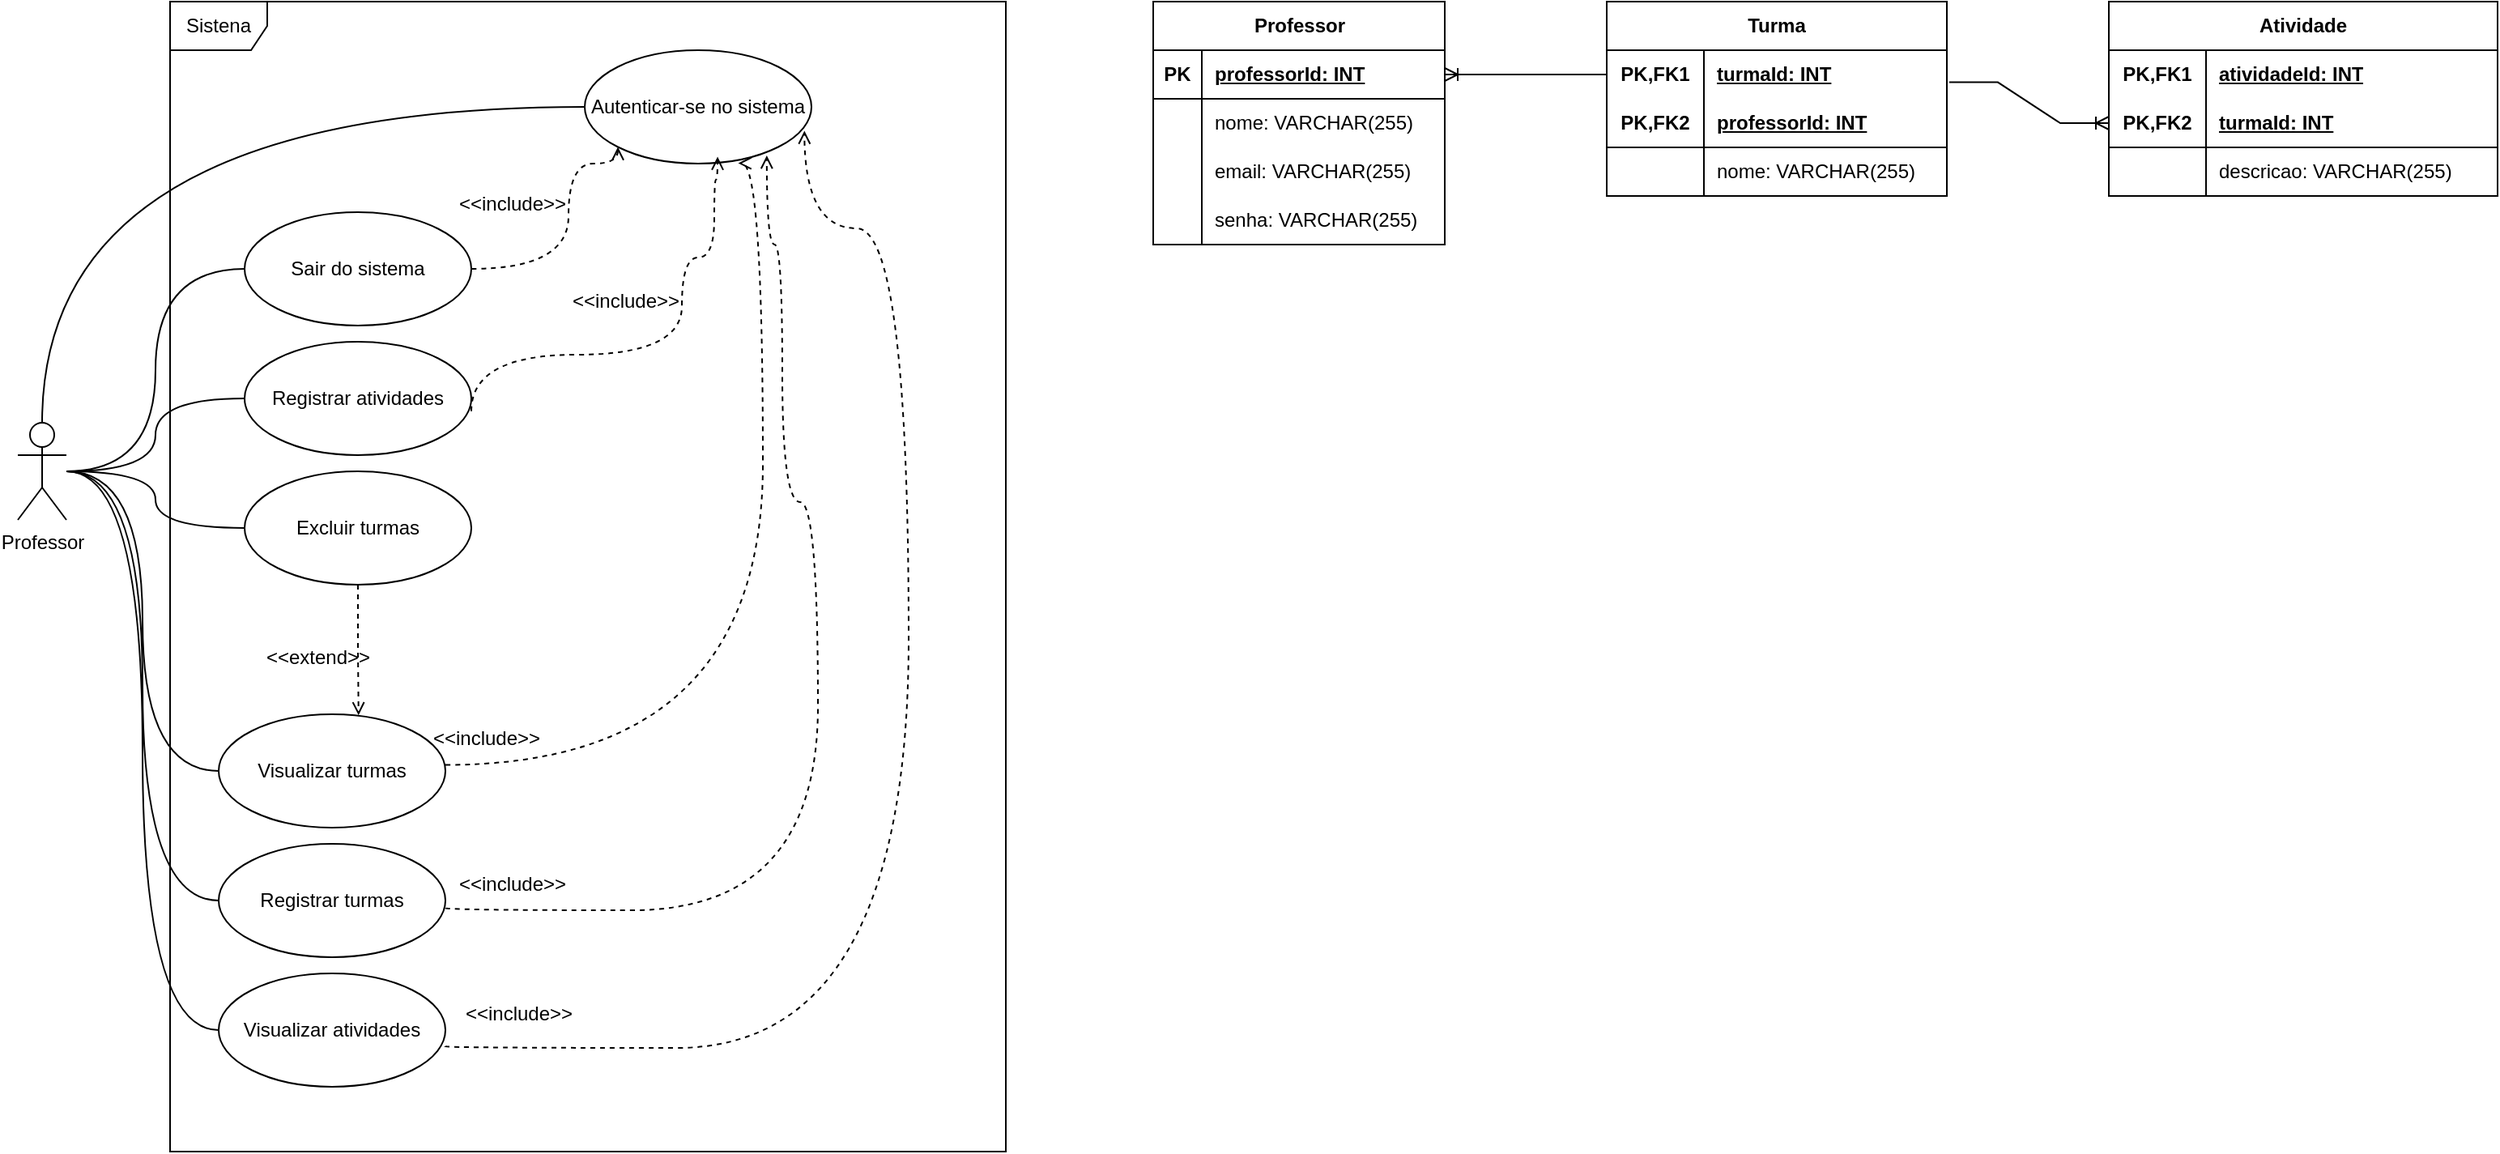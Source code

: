 <mxfile version="24.7.17">
  <diagram id="EYFLEpd9nmjC9aVUvZIi" name="Página-1">
    <mxGraphModel dx="724" dy="384" grid="1" gridSize="10" guides="1" tooltips="1" connect="1" arrows="1" fold="1" page="1" pageScale="1" pageWidth="827" pageHeight="1169" math="0" shadow="0">
      <root>
        <mxCell id="0" />
        <mxCell id="1" parent="0" />
        <mxCell id="WadiFkfnEsMZA0n0kxcw-1" value="Sistena" style="shape=umlFrame;whiteSpace=wrap;html=1;pointerEvents=0;" vertex="1" parent="1">
          <mxGeometry x="203" y="20" width="516" height="710" as="geometry" />
        </mxCell>
        <mxCell id="WadiFkfnEsMZA0n0kxcw-14" style="edgeStyle=orthogonalEdgeStyle;rounded=0;orthogonalLoop=1;jettySize=auto;html=1;entryX=0;entryY=0.5;entryDx=0;entryDy=0;endArrow=none;endFill=0;curved=1;" edge="1" parent="1" source="WadiFkfnEsMZA0n0kxcw-2" target="WadiFkfnEsMZA0n0kxcw-6">
          <mxGeometry relative="1" as="geometry">
            <Array as="points">
              <mxPoint x="124" y="85" />
            </Array>
          </mxGeometry>
        </mxCell>
        <mxCell id="WadiFkfnEsMZA0n0kxcw-15" style="edgeStyle=orthogonalEdgeStyle;rounded=0;orthogonalLoop=1;jettySize=auto;html=1;entryX=0;entryY=0.5;entryDx=0;entryDy=0;endArrow=none;endFill=0;curved=1;" edge="1" parent="1" source="WadiFkfnEsMZA0n0kxcw-2" target="WadiFkfnEsMZA0n0kxcw-7">
          <mxGeometry relative="1" as="geometry" />
        </mxCell>
        <mxCell id="WadiFkfnEsMZA0n0kxcw-18" style="edgeStyle=orthogonalEdgeStyle;rounded=0;orthogonalLoop=1;jettySize=auto;html=1;entryX=0;entryY=0.5;entryDx=0;entryDy=0;endArrow=none;endFill=0;curved=1;" edge="1" parent="1" source="WadiFkfnEsMZA0n0kxcw-2" target="WadiFkfnEsMZA0n0kxcw-12">
          <mxGeometry relative="1" as="geometry" />
        </mxCell>
        <mxCell id="WadiFkfnEsMZA0n0kxcw-19" style="edgeStyle=orthogonalEdgeStyle;rounded=0;orthogonalLoop=1;jettySize=auto;html=1;entryX=0;entryY=0.5;entryDx=0;entryDy=0;endArrow=none;endFill=0;curved=1;" edge="1" parent="1" source="WadiFkfnEsMZA0n0kxcw-2" target="WadiFkfnEsMZA0n0kxcw-8">
          <mxGeometry relative="1" as="geometry" />
        </mxCell>
        <mxCell id="WadiFkfnEsMZA0n0kxcw-20" style="edgeStyle=orthogonalEdgeStyle;rounded=0;orthogonalLoop=1;jettySize=auto;html=1;entryX=0;entryY=0.5;entryDx=0;entryDy=0;endArrow=none;endFill=0;curved=1;" edge="1" parent="1" source="WadiFkfnEsMZA0n0kxcw-2" target="WadiFkfnEsMZA0n0kxcw-9">
          <mxGeometry relative="1" as="geometry" />
        </mxCell>
        <mxCell id="WadiFkfnEsMZA0n0kxcw-21" style="edgeStyle=orthogonalEdgeStyle;rounded=0;orthogonalLoop=1;jettySize=auto;html=1;entryX=0;entryY=0.5;entryDx=0;entryDy=0;endArrow=none;endFill=0;curved=1;" edge="1" parent="1" source="WadiFkfnEsMZA0n0kxcw-2" target="WadiFkfnEsMZA0n0kxcw-10">
          <mxGeometry relative="1" as="geometry" />
        </mxCell>
        <mxCell id="WadiFkfnEsMZA0n0kxcw-22" style="edgeStyle=orthogonalEdgeStyle;rounded=0;orthogonalLoop=1;jettySize=auto;html=1;entryX=0;entryY=0.5;entryDx=0;entryDy=0;endArrow=none;endFill=0;curved=1;" edge="1" parent="1" source="WadiFkfnEsMZA0n0kxcw-2" target="WadiFkfnEsMZA0n0kxcw-11">
          <mxGeometry relative="1" as="geometry" />
        </mxCell>
        <mxCell id="WadiFkfnEsMZA0n0kxcw-2" value="Professor&lt;div&gt;&lt;br&gt;&lt;/div&gt;" style="shape=umlActor;verticalLabelPosition=bottom;verticalAlign=top;html=1;" vertex="1" parent="1">
          <mxGeometry x="109" y="280" width="30" height="60" as="geometry" />
        </mxCell>
        <mxCell id="WadiFkfnEsMZA0n0kxcw-6" value="Autenticar-se no sistema" style="ellipse;whiteSpace=wrap;html=1;" vertex="1" parent="1">
          <mxGeometry x="459" y="50" width="140" height="70" as="geometry" />
        </mxCell>
        <mxCell id="WadiFkfnEsMZA0n0kxcw-23" style="edgeStyle=orthogonalEdgeStyle;rounded=0;orthogonalLoop=1;jettySize=auto;html=1;entryX=0;entryY=1;entryDx=0;entryDy=0;dashed=1;endArrow=open;endFill=0;curved=1;" edge="1" parent="1" source="WadiFkfnEsMZA0n0kxcw-7" target="WadiFkfnEsMZA0n0kxcw-6">
          <mxGeometry relative="1" as="geometry">
            <Array as="points">
              <mxPoint x="449" y="185" />
              <mxPoint x="449" y="120" />
              <mxPoint x="480" y="120" />
            </Array>
          </mxGeometry>
        </mxCell>
        <mxCell id="WadiFkfnEsMZA0n0kxcw-7" value="Sair do sistema" style="ellipse;whiteSpace=wrap;html=1;" vertex="1" parent="1">
          <mxGeometry x="249" y="150" width="140" height="70" as="geometry" />
        </mxCell>
        <mxCell id="WadiFkfnEsMZA0n0kxcw-8" value="Excluir turmas" style="ellipse;whiteSpace=wrap;html=1;" vertex="1" parent="1">
          <mxGeometry x="249" y="310" width="140" height="70" as="geometry" />
        </mxCell>
        <mxCell id="WadiFkfnEsMZA0n0kxcw-9" value="Visualizar turmas" style="ellipse;whiteSpace=wrap;html=1;" vertex="1" parent="1">
          <mxGeometry x="233" y="460" width="140" height="70" as="geometry" />
        </mxCell>
        <mxCell id="WadiFkfnEsMZA0n0kxcw-10" value="Registrar turmas" style="ellipse;whiteSpace=wrap;html=1;" vertex="1" parent="1">
          <mxGeometry x="233" y="540" width="140" height="70" as="geometry" />
        </mxCell>
        <mxCell id="WadiFkfnEsMZA0n0kxcw-11" value="Visualizar atividades" style="ellipse;whiteSpace=wrap;html=1;" vertex="1" parent="1">
          <mxGeometry x="233" y="620" width="140" height="70" as="geometry" />
        </mxCell>
        <mxCell id="WadiFkfnEsMZA0n0kxcw-12" value="Registrar atividades" style="ellipse;whiteSpace=wrap;html=1;" vertex="1" parent="1">
          <mxGeometry x="249" y="230" width="140" height="70" as="geometry" />
        </mxCell>
        <mxCell id="WadiFkfnEsMZA0n0kxcw-24" value="&amp;lt;&amp;lt;include&amp;gt;&amp;gt;" style="text;html=1;align=center;verticalAlign=middle;resizable=0;points=[];autosize=1;strokeColor=none;fillColor=none;" vertex="1" parent="1">
          <mxGeometry x="369" y="130" width="90" height="30" as="geometry" />
        </mxCell>
        <mxCell id="WadiFkfnEsMZA0n0kxcw-25" value="&amp;lt;&amp;lt;include&amp;gt;&amp;gt;" style="text;html=1;align=center;verticalAlign=middle;resizable=0;points=[];autosize=1;strokeColor=none;fillColor=none;" vertex="1" parent="1">
          <mxGeometry x="439" y="190" width="90" height="30" as="geometry" />
        </mxCell>
        <mxCell id="WadiFkfnEsMZA0n0kxcw-26" style="edgeStyle=orthogonalEdgeStyle;rounded=0;orthogonalLoop=1;jettySize=auto;html=1;dashed=1;endArrow=open;endFill=0;curved=1;entryX=0.586;entryY=0.94;entryDx=0;entryDy=0;entryPerimeter=0;" edge="1" parent="1" target="WadiFkfnEsMZA0n0kxcw-6">
          <mxGeometry relative="1" as="geometry">
            <mxPoint x="389" y="272.83" as="sourcePoint" />
            <mxPoint x="542.58" y="130.0" as="targetPoint" />
            <Array as="points">
              <mxPoint x="389" y="238" />
              <mxPoint x="519" y="238" />
              <mxPoint x="519" y="178" />
              <mxPoint x="539" y="178" />
              <mxPoint x="539" y="130" />
              <mxPoint x="541" y="130" />
            </Array>
          </mxGeometry>
        </mxCell>
        <mxCell id="WadiFkfnEsMZA0n0kxcw-28" value="&amp;lt;&amp;lt;include&amp;gt;&amp;gt;" style="text;html=1;align=center;verticalAlign=middle;resizable=0;points=[];autosize=1;strokeColor=none;fillColor=none;" vertex="1" parent="1">
          <mxGeometry x="369" y="550" width="90" height="30" as="geometry" />
        </mxCell>
        <mxCell id="WadiFkfnEsMZA0n0kxcw-29" style="edgeStyle=orthogonalEdgeStyle;rounded=0;orthogonalLoop=1;jettySize=auto;html=1;dashed=1;endArrow=open;endFill=0;curved=1;entryX=0.803;entryY=0.929;entryDx=0;entryDy=0;entryPerimeter=0;" edge="1" parent="1" target="WadiFkfnEsMZA0n0kxcw-6">
          <mxGeometry relative="1" as="geometry">
            <mxPoint x="373" y="579.62" as="sourcePoint" />
            <mxPoint x="573" y="170" as="targetPoint" />
            <Array as="points">
              <mxPoint x="603" y="581" />
              <mxPoint x="603" y="329" />
              <mxPoint x="581" y="329" />
              <mxPoint x="581" y="170" />
              <mxPoint x="571" y="170" />
            </Array>
          </mxGeometry>
        </mxCell>
        <mxCell id="WadiFkfnEsMZA0n0kxcw-30" value="&amp;lt;&amp;lt;include&amp;gt;&amp;gt;" style="text;html=1;align=center;verticalAlign=middle;resizable=0;points=[];autosize=1;strokeColor=none;fillColor=none;" vertex="1" parent="1">
          <mxGeometry x="353" y="460" width="90" height="30" as="geometry" />
        </mxCell>
        <mxCell id="WadiFkfnEsMZA0n0kxcw-31" style="edgeStyle=orthogonalEdgeStyle;rounded=0;orthogonalLoop=1;jettySize=auto;html=1;dashed=1;endArrow=open;endFill=0;curved=1;entryX=0.677;entryY=0.997;entryDx=0;entryDy=0;entryPerimeter=0;" edge="1" parent="1" target="WadiFkfnEsMZA0n0kxcw-6">
          <mxGeometry relative="1" as="geometry">
            <mxPoint x="373" y="491.25" as="sourcePoint" />
            <mxPoint x="562.497" y="169.999" as="targetPoint" />
            <Array as="points">
              <mxPoint x="569" y="491" />
              <mxPoint x="569" y="120" />
            </Array>
          </mxGeometry>
        </mxCell>
        <mxCell id="WadiFkfnEsMZA0n0kxcw-33" style="edgeStyle=orthogonalEdgeStyle;rounded=0;orthogonalLoop=1;jettySize=auto;html=1;dashed=1;endArrow=open;endFill=0;curved=1;entryX=0.969;entryY=0.711;entryDx=0;entryDy=0;entryPerimeter=0;" edge="1" parent="1" target="WadiFkfnEsMZA0n0kxcw-6">
          <mxGeometry relative="1" as="geometry">
            <mxPoint x="372.6" y="665" as="sourcePoint" />
            <mxPoint x="582.6" y="160" as="targetPoint" />
            <Array as="points">
              <mxPoint x="373" y="666" />
              <mxPoint x="659" y="666" />
              <mxPoint x="659" y="160" />
              <mxPoint x="595" y="160" />
            </Array>
          </mxGeometry>
        </mxCell>
        <mxCell id="WadiFkfnEsMZA0n0kxcw-34" value="&amp;lt;&amp;lt;include&amp;gt;&amp;gt;" style="text;html=1;align=center;verticalAlign=middle;resizable=0;points=[];autosize=1;strokeColor=none;fillColor=none;" vertex="1" parent="1">
          <mxGeometry x="373" y="630" width="90" height="30" as="geometry" />
        </mxCell>
        <mxCell id="WadiFkfnEsMZA0n0kxcw-43" style="edgeStyle=orthogonalEdgeStyle;rounded=0;orthogonalLoop=1;jettySize=auto;html=1;entryX=0.617;entryY=0.009;entryDx=0;entryDy=0;entryPerimeter=0;dashed=1;endArrow=open;endFill=0;" edge="1" parent="1" source="WadiFkfnEsMZA0n0kxcw-8" target="WadiFkfnEsMZA0n0kxcw-9">
          <mxGeometry relative="1" as="geometry" />
        </mxCell>
        <mxCell id="WadiFkfnEsMZA0n0kxcw-45" value="&amp;lt;&amp;lt;extend&amp;gt;&amp;gt;" style="text;html=1;align=center;verticalAlign=middle;resizable=0;points=[];autosize=1;strokeColor=none;fillColor=none;" vertex="1" parent="1">
          <mxGeometry x="249" y="410" width="90" height="30" as="geometry" />
        </mxCell>
        <mxCell id="WadiFkfnEsMZA0n0kxcw-49" value="Professor" style="shape=table;startSize=30;container=1;collapsible=1;childLayout=tableLayout;fixedRows=1;rowLines=0;fontStyle=1;align=center;resizeLast=1;html=1;" vertex="1" parent="1">
          <mxGeometry x="810" y="20" width="180" height="150" as="geometry" />
        </mxCell>
        <mxCell id="WadiFkfnEsMZA0n0kxcw-50" value="" style="shape=tableRow;horizontal=0;startSize=0;swimlaneHead=0;swimlaneBody=0;fillColor=none;collapsible=0;dropTarget=0;points=[[0,0.5],[1,0.5]];portConstraint=eastwest;top=0;left=0;right=0;bottom=1;" vertex="1" parent="WadiFkfnEsMZA0n0kxcw-49">
          <mxGeometry y="30" width="180" height="30" as="geometry" />
        </mxCell>
        <mxCell id="WadiFkfnEsMZA0n0kxcw-51" value="PK" style="shape=partialRectangle;connectable=0;fillColor=none;top=0;left=0;bottom=0;right=0;fontStyle=1;overflow=hidden;whiteSpace=wrap;html=1;" vertex="1" parent="WadiFkfnEsMZA0n0kxcw-50">
          <mxGeometry width="30" height="30" as="geometry">
            <mxRectangle width="30" height="30" as="alternateBounds" />
          </mxGeometry>
        </mxCell>
        <mxCell id="WadiFkfnEsMZA0n0kxcw-52" value="professorId: INT" style="shape=partialRectangle;connectable=0;fillColor=none;top=0;left=0;bottom=0;right=0;align=left;spacingLeft=6;fontStyle=5;overflow=hidden;whiteSpace=wrap;html=1;" vertex="1" parent="WadiFkfnEsMZA0n0kxcw-50">
          <mxGeometry x="30" width="150" height="30" as="geometry">
            <mxRectangle width="150" height="30" as="alternateBounds" />
          </mxGeometry>
        </mxCell>
        <mxCell id="WadiFkfnEsMZA0n0kxcw-53" value="" style="shape=tableRow;horizontal=0;startSize=0;swimlaneHead=0;swimlaneBody=0;fillColor=none;collapsible=0;dropTarget=0;points=[[0,0.5],[1,0.5]];portConstraint=eastwest;top=0;left=0;right=0;bottom=0;" vertex="1" parent="WadiFkfnEsMZA0n0kxcw-49">
          <mxGeometry y="60" width="180" height="30" as="geometry" />
        </mxCell>
        <mxCell id="WadiFkfnEsMZA0n0kxcw-54" value="" style="shape=partialRectangle;connectable=0;fillColor=none;top=0;left=0;bottom=0;right=0;editable=1;overflow=hidden;whiteSpace=wrap;html=1;" vertex="1" parent="WadiFkfnEsMZA0n0kxcw-53">
          <mxGeometry width="30" height="30" as="geometry">
            <mxRectangle width="30" height="30" as="alternateBounds" />
          </mxGeometry>
        </mxCell>
        <mxCell id="WadiFkfnEsMZA0n0kxcw-55" value="nome: VARCHAR(255)" style="shape=partialRectangle;connectable=0;fillColor=none;top=0;left=0;bottom=0;right=0;align=left;spacingLeft=6;overflow=hidden;whiteSpace=wrap;html=1;" vertex="1" parent="WadiFkfnEsMZA0n0kxcw-53">
          <mxGeometry x="30" width="150" height="30" as="geometry">
            <mxRectangle width="150" height="30" as="alternateBounds" />
          </mxGeometry>
        </mxCell>
        <mxCell id="WadiFkfnEsMZA0n0kxcw-56" value="" style="shape=tableRow;horizontal=0;startSize=0;swimlaneHead=0;swimlaneBody=0;fillColor=none;collapsible=0;dropTarget=0;points=[[0,0.5],[1,0.5]];portConstraint=eastwest;top=0;left=0;right=0;bottom=0;" vertex="1" parent="WadiFkfnEsMZA0n0kxcw-49">
          <mxGeometry y="90" width="180" height="30" as="geometry" />
        </mxCell>
        <mxCell id="WadiFkfnEsMZA0n0kxcw-57" value="" style="shape=partialRectangle;connectable=0;fillColor=none;top=0;left=0;bottom=0;right=0;editable=1;overflow=hidden;whiteSpace=wrap;html=1;" vertex="1" parent="WadiFkfnEsMZA0n0kxcw-56">
          <mxGeometry width="30" height="30" as="geometry">
            <mxRectangle width="30" height="30" as="alternateBounds" />
          </mxGeometry>
        </mxCell>
        <mxCell id="WadiFkfnEsMZA0n0kxcw-58" value="email: VARCHAR(255)" style="shape=partialRectangle;connectable=0;fillColor=none;top=0;left=0;bottom=0;right=0;align=left;spacingLeft=6;overflow=hidden;whiteSpace=wrap;html=1;" vertex="1" parent="WadiFkfnEsMZA0n0kxcw-56">
          <mxGeometry x="30" width="150" height="30" as="geometry">
            <mxRectangle width="150" height="30" as="alternateBounds" />
          </mxGeometry>
        </mxCell>
        <mxCell id="WadiFkfnEsMZA0n0kxcw-59" value="" style="shape=tableRow;horizontal=0;startSize=0;swimlaneHead=0;swimlaneBody=0;fillColor=none;collapsible=0;dropTarget=0;points=[[0,0.5],[1,0.5]];portConstraint=eastwest;top=0;left=0;right=0;bottom=0;" vertex="1" parent="WadiFkfnEsMZA0n0kxcw-49">
          <mxGeometry y="120" width="180" height="30" as="geometry" />
        </mxCell>
        <mxCell id="WadiFkfnEsMZA0n0kxcw-60" value="" style="shape=partialRectangle;connectable=0;fillColor=none;top=0;left=0;bottom=0;right=0;editable=1;overflow=hidden;whiteSpace=wrap;html=1;" vertex="1" parent="WadiFkfnEsMZA0n0kxcw-59">
          <mxGeometry width="30" height="30" as="geometry">
            <mxRectangle width="30" height="30" as="alternateBounds" />
          </mxGeometry>
        </mxCell>
        <mxCell id="WadiFkfnEsMZA0n0kxcw-61" value="senha: VARCHAR(255)" style="shape=partialRectangle;connectable=0;fillColor=none;top=0;left=0;bottom=0;right=0;align=left;spacingLeft=6;overflow=hidden;whiteSpace=wrap;html=1;" vertex="1" parent="WadiFkfnEsMZA0n0kxcw-59">
          <mxGeometry x="30" width="150" height="30" as="geometry">
            <mxRectangle width="150" height="30" as="alternateBounds" />
          </mxGeometry>
        </mxCell>
        <mxCell id="WadiFkfnEsMZA0n0kxcw-75" value="Turma" style="shape=table;startSize=30;container=1;collapsible=1;childLayout=tableLayout;fixedRows=1;rowLines=0;fontStyle=1;align=center;resizeLast=1;html=1;whiteSpace=wrap;" vertex="1" parent="1">
          <mxGeometry x="1090" y="20" width="210" height="120" as="geometry" />
        </mxCell>
        <mxCell id="WadiFkfnEsMZA0n0kxcw-76" value="" style="shape=tableRow;horizontal=0;startSize=0;swimlaneHead=0;swimlaneBody=0;fillColor=none;collapsible=0;dropTarget=0;points=[[0,0.5],[1,0.5]];portConstraint=eastwest;top=0;left=0;right=0;bottom=0;html=1;" vertex="1" parent="WadiFkfnEsMZA0n0kxcw-75">
          <mxGeometry y="30" width="210" height="30" as="geometry" />
        </mxCell>
        <mxCell id="WadiFkfnEsMZA0n0kxcw-77" value="PK,FK1" style="shape=partialRectangle;connectable=0;fillColor=none;top=0;left=0;bottom=0;right=0;fontStyle=1;overflow=hidden;html=1;whiteSpace=wrap;" vertex="1" parent="WadiFkfnEsMZA0n0kxcw-76">
          <mxGeometry width="60" height="30" as="geometry">
            <mxRectangle width="60" height="30" as="alternateBounds" />
          </mxGeometry>
        </mxCell>
        <mxCell id="WadiFkfnEsMZA0n0kxcw-78" value="turmaId: INT" style="shape=partialRectangle;connectable=0;fillColor=none;top=0;left=0;bottom=0;right=0;align=left;spacingLeft=6;fontStyle=5;overflow=hidden;html=1;whiteSpace=wrap;" vertex="1" parent="WadiFkfnEsMZA0n0kxcw-76">
          <mxGeometry x="60" width="150" height="30" as="geometry">
            <mxRectangle width="150" height="30" as="alternateBounds" />
          </mxGeometry>
        </mxCell>
        <mxCell id="WadiFkfnEsMZA0n0kxcw-79" value="" style="shape=tableRow;horizontal=0;startSize=0;swimlaneHead=0;swimlaneBody=0;fillColor=none;collapsible=0;dropTarget=0;points=[[0,0.5],[1,0.5]];portConstraint=eastwest;top=0;left=0;right=0;bottom=1;html=1;" vertex="1" parent="WadiFkfnEsMZA0n0kxcw-75">
          <mxGeometry y="60" width="210" height="30" as="geometry" />
        </mxCell>
        <mxCell id="WadiFkfnEsMZA0n0kxcw-80" value="PK,FK2" style="shape=partialRectangle;connectable=0;fillColor=none;top=0;left=0;bottom=0;right=0;fontStyle=1;overflow=hidden;html=1;whiteSpace=wrap;" vertex="1" parent="WadiFkfnEsMZA0n0kxcw-79">
          <mxGeometry width="60" height="30" as="geometry">
            <mxRectangle width="60" height="30" as="alternateBounds" />
          </mxGeometry>
        </mxCell>
        <mxCell id="WadiFkfnEsMZA0n0kxcw-81" value="professorId: INT" style="shape=partialRectangle;connectable=0;fillColor=none;top=0;left=0;bottom=0;right=0;align=left;spacingLeft=6;fontStyle=5;overflow=hidden;html=1;whiteSpace=wrap;" vertex="1" parent="WadiFkfnEsMZA0n0kxcw-79">
          <mxGeometry x="60" width="150" height="30" as="geometry">
            <mxRectangle width="150" height="30" as="alternateBounds" />
          </mxGeometry>
        </mxCell>
        <mxCell id="WadiFkfnEsMZA0n0kxcw-82" value="" style="shape=tableRow;horizontal=0;startSize=0;swimlaneHead=0;swimlaneBody=0;fillColor=none;collapsible=0;dropTarget=0;points=[[0,0.5],[1,0.5]];portConstraint=eastwest;top=0;left=0;right=0;bottom=0;html=1;" vertex="1" parent="WadiFkfnEsMZA0n0kxcw-75">
          <mxGeometry y="90" width="210" height="30" as="geometry" />
        </mxCell>
        <mxCell id="WadiFkfnEsMZA0n0kxcw-83" value="" style="shape=partialRectangle;connectable=0;fillColor=none;top=0;left=0;bottom=0;right=0;editable=1;overflow=hidden;html=1;whiteSpace=wrap;" vertex="1" parent="WadiFkfnEsMZA0n0kxcw-82">
          <mxGeometry width="60" height="30" as="geometry">
            <mxRectangle width="60" height="30" as="alternateBounds" />
          </mxGeometry>
        </mxCell>
        <mxCell id="WadiFkfnEsMZA0n0kxcw-84" value="nome: VARCHAR(255)" style="shape=partialRectangle;connectable=0;fillColor=none;top=0;left=0;bottom=0;right=0;align=left;spacingLeft=6;overflow=hidden;html=1;whiteSpace=wrap;" vertex="1" parent="WadiFkfnEsMZA0n0kxcw-82">
          <mxGeometry x="60" width="150" height="30" as="geometry">
            <mxRectangle width="150" height="30" as="alternateBounds" />
          </mxGeometry>
        </mxCell>
        <mxCell id="WadiFkfnEsMZA0n0kxcw-88" value="" style="edgeStyle=entityRelationEdgeStyle;fontSize=12;html=1;endArrow=ERoneToMany;rounded=0;exitX=0;exitY=0.5;exitDx=0;exitDy=0;entryX=1;entryY=0.5;entryDx=0;entryDy=0;" edge="1" parent="1" source="WadiFkfnEsMZA0n0kxcw-76" target="WadiFkfnEsMZA0n0kxcw-50">
          <mxGeometry width="100" height="100" relative="1" as="geometry">
            <mxPoint x="1010" y="190" as="sourcePoint" />
            <mxPoint x="1110" y="190" as="targetPoint" />
          </mxGeometry>
        </mxCell>
        <mxCell id="WadiFkfnEsMZA0n0kxcw-90" value="Atividade" style="shape=table;startSize=30;container=1;collapsible=1;childLayout=tableLayout;fixedRows=1;rowLines=0;fontStyle=1;align=center;resizeLast=1;html=1;whiteSpace=wrap;" vertex="1" parent="1">
          <mxGeometry x="1400" y="20" width="240" height="120" as="geometry" />
        </mxCell>
        <mxCell id="WadiFkfnEsMZA0n0kxcw-91" value="" style="shape=tableRow;horizontal=0;startSize=0;swimlaneHead=0;swimlaneBody=0;fillColor=none;collapsible=0;dropTarget=0;points=[[0,0.5],[1,0.5]];portConstraint=eastwest;top=0;left=0;right=0;bottom=0;html=1;" vertex="1" parent="WadiFkfnEsMZA0n0kxcw-90">
          <mxGeometry y="30" width="240" height="30" as="geometry" />
        </mxCell>
        <mxCell id="WadiFkfnEsMZA0n0kxcw-92" value="PK,FK1" style="shape=partialRectangle;connectable=0;fillColor=none;top=0;left=0;bottom=0;right=0;fontStyle=1;overflow=hidden;html=1;whiteSpace=wrap;" vertex="1" parent="WadiFkfnEsMZA0n0kxcw-91">
          <mxGeometry width="60" height="30" as="geometry">
            <mxRectangle width="60" height="30" as="alternateBounds" />
          </mxGeometry>
        </mxCell>
        <mxCell id="WadiFkfnEsMZA0n0kxcw-93" value="atividadeId: INT" style="shape=partialRectangle;connectable=0;fillColor=none;top=0;left=0;bottom=0;right=0;align=left;spacingLeft=6;fontStyle=5;overflow=hidden;html=1;whiteSpace=wrap;" vertex="1" parent="WadiFkfnEsMZA0n0kxcw-91">
          <mxGeometry x="60" width="180" height="30" as="geometry">
            <mxRectangle width="180" height="30" as="alternateBounds" />
          </mxGeometry>
        </mxCell>
        <mxCell id="WadiFkfnEsMZA0n0kxcw-94" value="" style="shape=tableRow;horizontal=0;startSize=0;swimlaneHead=0;swimlaneBody=0;fillColor=none;collapsible=0;dropTarget=0;points=[[0,0.5],[1,0.5]];portConstraint=eastwest;top=0;left=0;right=0;bottom=1;html=1;" vertex="1" parent="WadiFkfnEsMZA0n0kxcw-90">
          <mxGeometry y="60" width="240" height="30" as="geometry" />
        </mxCell>
        <mxCell id="WadiFkfnEsMZA0n0kxcw-95" value="PK,FK2" style="shape=partialRectangle;connectable=0;fillColor=none;top=0;left=0;bottom=0;right=0;fontStyle=1;overflow=hidden;html=1;whiteSpace=wrap;" vertex="1" parent="WadiFkfnEsMZA0n0kxcw-94">
          <mxGeometry width="60" height="30" as="geometry">
            <mxRectangle width="60" height="30" as="alternateBounds" />
          </mxGeometry>
        </mxCell>
        <mxCell id="WadiFkfnEsMZA0n0kxcw-96" value="turmaId: INT" style="shape=partialRectangle;connectable=0;fillColor=none;top=0;left=0;bottom=0;right=0;align=left;spacingLeft=6;fontStyle=5;overflow=hidden;html=1;whiteSpace=wrap;" vertex="1" parent="WadiFkfnEsMZA0n0kxcw-94">
          <mxGeometry x="60" width="180" height="30" as="geometry">
            <mxRectangle width="180" height="30" as="alternateBounds" />
          </mxGeometry>
        </mxCell>
        <mxCell id="WadiFkfnEsMZA0n0kxcw-97" value="" style="shape=tableRow;horizontal=0;startSize=0;swimlaneHead=0;swimlaneBody=0;fillColor=none;collapsible=0;dropTarget=0;points=[[0,0.5],[1,0.5]];portConstraint=eastwest;top=0;left=0;right=0;bottom=0;html=1;" vertex="1" parent="WadiFkfnEsMZA0n0kxcw-90">
          <mxGeometry y="90" width="240" height="30" as="geometry" />
        </mxCell>
        <mxCell id="WadiFkfnEsMZA0n0kxcw-98" value="" style="shape=partialRectangle;connectable=0;fillColor=none;top=0;left=0;bottom=0;right=0;editable=1;overflow=hidden;html=1;whiteSpace=wrap;" vertex="1" parent="WadiFkfnEsMZA0n0kxcw-97">
          <mxGeometry width="60" height="30" as="geometry">
            <mxRectangle width="60" height="30" as="alternateBounds" />
          </mxGeometry>
        </mxCell>
        <mxCell id="WadiFkfnEsMZA0n0kxcw-99" value="descricao: VARCHAR(255)" style="shape=partialRectangle;connectable=0;fillColor=none;top=0;left=0;bottom=0;right=0;align=left;spacingLeft=6;overflow=hidden;html=1;whiteSpace=wrap;" vertex="1" parent="WadiFkfnEsMZA0n0kxcw-97">
          <mxGeometry x="60" width="180" height="30" as="geometry">
            <mxRectangle width="180" height="30" as="alternateBounds" />
          </mxGeometry>
        </mxCell>
        <mxCell id="WadiFkfnEsMZA0n0kxcw-101" value="" style="edgeStyle=entityRelationEdgeStyle;fontSize=12;html=1;endArrow=ERoneToMany;rounded=0;exitX=1.007;exitY=0.66;exitDx=0;exitDy=0;entryX=0;entryY=0.5;entryDx=0;entryDy=0;exitPerimeter=0;" edge="1" parent="1" source="WadiFkfnEsMZA0n0kxcw-76" target="WadiFkfnEsMZA0n0kxcw-94">
          <mxGeometry width="100" height="100" relative="1" as="geometry">
            <mxPoint x="1420" y="170" as="sourcePoint" />
            <mxPoint x="1320.0" y="170" as="targetPoint" />
            <Array as="points">
              <mxPoint x="1430" y="175" />
              <mxPoint x="1420" y="175" />
            </Array>
          </mxGeometry>
        </mxCell>
      </root>
    </mxGraphModel>
  </diagram>
</mxfile>
